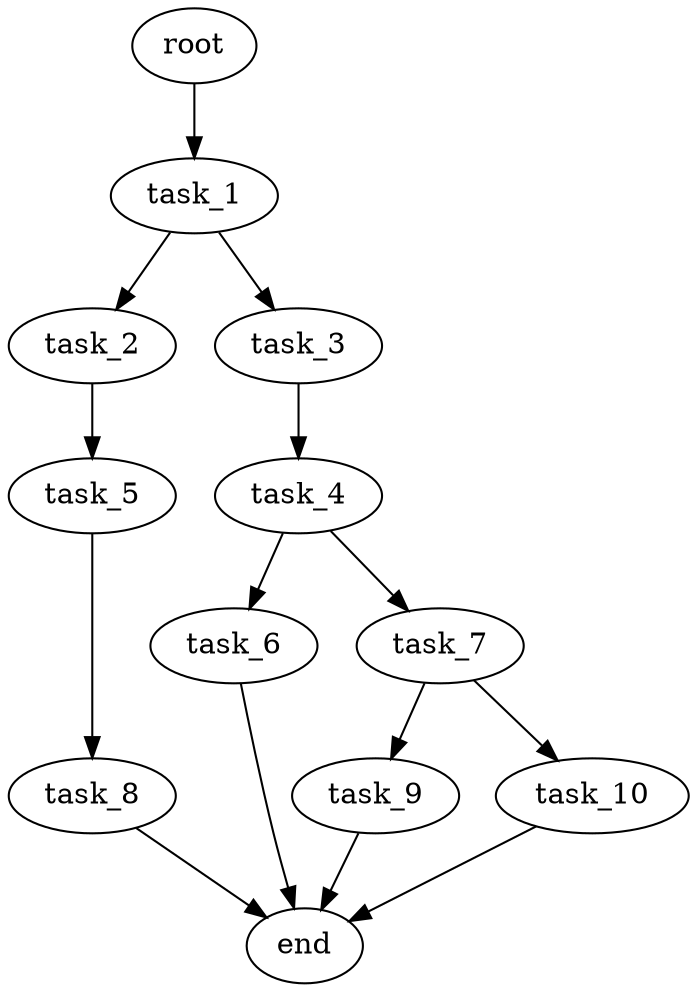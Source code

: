 digraph G {
  root [size="0.000000e+00"];
  task_1 [size="9.999078e+10"];
  task_2 [size="3.500253e+10"];
  task_3 [size="6.501791e+10"];
  task_4 [size="7.812549e+10"];
  task_5 [size="6.517895e+10"];
  task_6 [size="7.542578e+10"];
  task_7 [size="9.496168e+10"];
  task_8 [size="1.994407e+10"];
  task_9 [size="2.047798e+09"];
  task_10 [size="1.524671e+10"];
  end [size="0.000000e+00"];

  root -> task_1 [size="1.000000e-12"];
  task_1 -> task_2 [size="3.500253e+08"];
  task_1 -> task_3 [size="6.501791e+08"];
  task_2 -> task_5 [size="6.517895e+08"];
  task_3 -> task_4 [size="7.812549e+08"];
  task_4 -> task_6 [size="7.542578e+08"];
  task_4 -> task_7 [size="9.496168e+08"];
  task_5 -> task_8 [size="1.994407e+08"];
  task_6 -> end [size="1.000000e-12"];
  task_7 -> task_9 [size="2.047798e+07"];
  task_7 -> task_10 [size="1.524671e+08"];
  task_8 -> end [size="1.000000e-12"];
  task_9 -> end [size="1.000000e-12"];
  task_10 -> end [size="1.000000e-12"];
}
